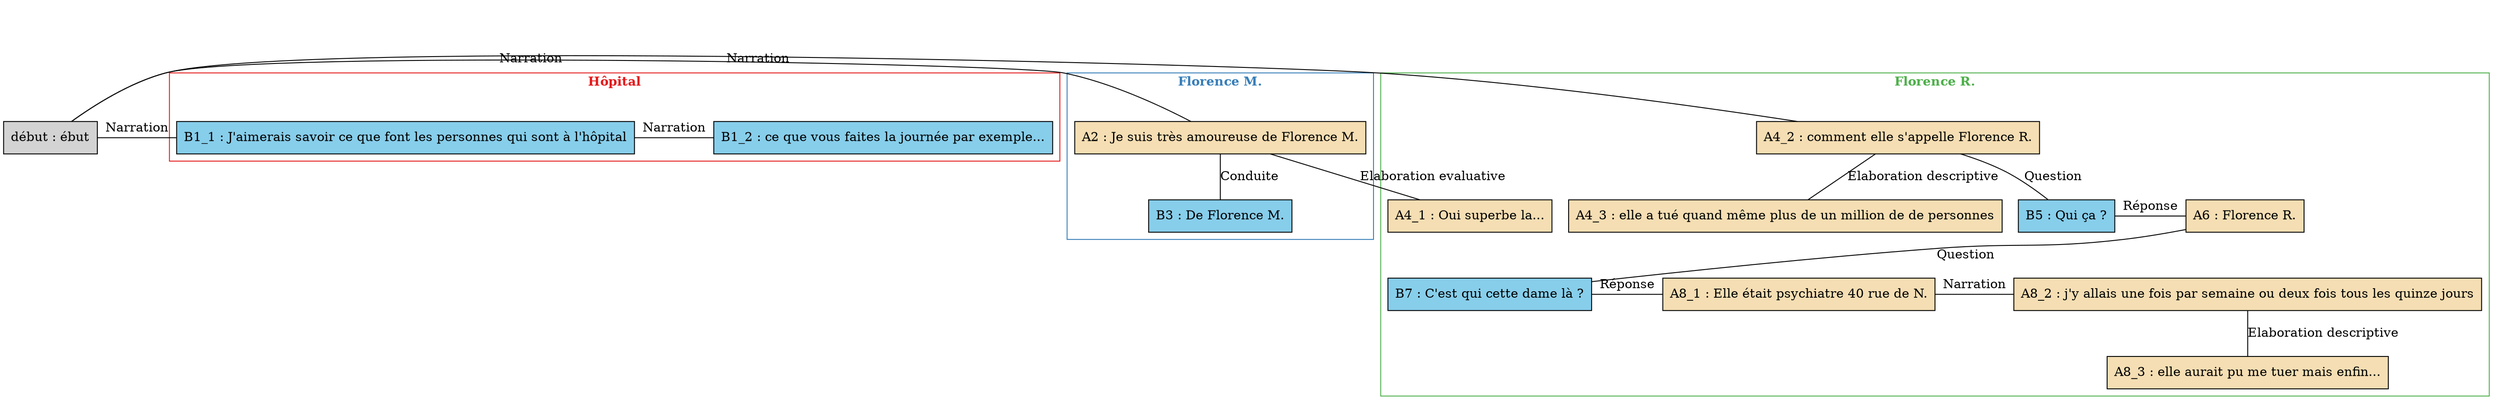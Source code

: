 digraph E02 {
	node [shape=box style=filled]
	newrank=true
	zero [style=invis]
	"début" [label="début : ébut"]
	B1_1 [label="B1_1 : J'aimerais savoir ce que font les personnes qui sont à l'hôpital" fillcolor=skyblue]
	B1_2 [label="B1_2 : ce que vous faites la journée par exemple..." fillcolor=skyblue]
	A2 [label="A2 : Je suis très amoureuse de Florence M." fillcolor=wheat]
	B3 [label="B3 : De Florence M." fillcolor=skyblue]
	A4_1 [label="A4_1 : Oui superbe la..." fillcolor=wheat]
	A4_2 [label="A4_2 : comment elle s'appelle Florence R." fillcolor=wheat]
	A4_3 [label="A4_3 : elle a tué quand même plus de un million de de personnes" fillcolor=wheat]
	B5 [label="B5 : Qui ça ?" fillcolor=skyblue]
	A6 [label="A6 : Florence R." fillcolor=wheat]
	B7 [label="B7 : C'est qui cette dame là ?" fillcolor=skyblue]
	A8_1 [label="A8_1 : Elle était psychiatre 40 rue de N." fillcolor=wheat]
	A8_2 [label="A8_2 : j'y allais une fois par semaine ou deux fois tous les quinze jours" fillcolor=wheat]
	A8_3 [label="A8_3 : elle aurait pu me tuer mais enfin..." fillcolor=wheat]
	zero -> "début" [label="" style=invis]
	zero -> B1_1 [style=invis weight=1]
	"début" -> B1_1 [label=Narration constraint=false dir=none]
	zero -> B1_2 [style=invis weight=1]
	B1_1 -> B1_2 [label=Narration constraint=false dir=none]
	zero -> A2 [style=invis weight=1]
	"début" -> A2 [label=Narration constraint=false dir=none]
	A2 -> B3 [label=Conduite dir=none weight=2]
	A2 -> A4_1 [label="Elaboration evaluative" dir=none weight=2]
	zero -> A4_2 [style=invis weight=1]
	"début" -> A4_2 [label=Narration constraint=false dir=none]
	A4_2 -> A4_3 [label="Elaboration descriptive" dir=none weight=2]
	A4_2 -> B5 [label=Question dir=none weight=2]
	A4_2 -> A6 [style=invis weight=1]
	B5 -> A6 [label="Réponse" constraint=false dir=none]
	A6 -> B7 [label=Question dir=none weight=2]
	A6 -> A8_1 [style=invis weight=1]
	B7 -> A8_1 [label="Réponse" constraint=false dir=none]
	A6 -> A8_2 [style=invis weight=1]
	A8_1 -> A8_2 [label=Narration constraint=false dir=none]
	A8_2 -> A8_3 [label="Elaboration descriptive" dir=none weight=2]
	subgraph cluster_1 {
		label=<<B>Hôpital</B>>
		colorscheme=set19
		color=1
		fontcolor=1
		B1_1
		B1_2
	}
	subgraph cluster_2 {
		label=<<B>Florence M.</B>>
		colorscheme=set19
		color=2
		fontcolor=2
		A2
		B3
	}
	subgraph cluster_3 {
		label=<<B>Florence R.</B>>
		colorscheme=set19
		color=3
		fontcolor=3
		A4_1
		A4_2
		A4_3
		B5
		A6
		B7
		A8_1
		A8_2
		A8_3
	}
}
